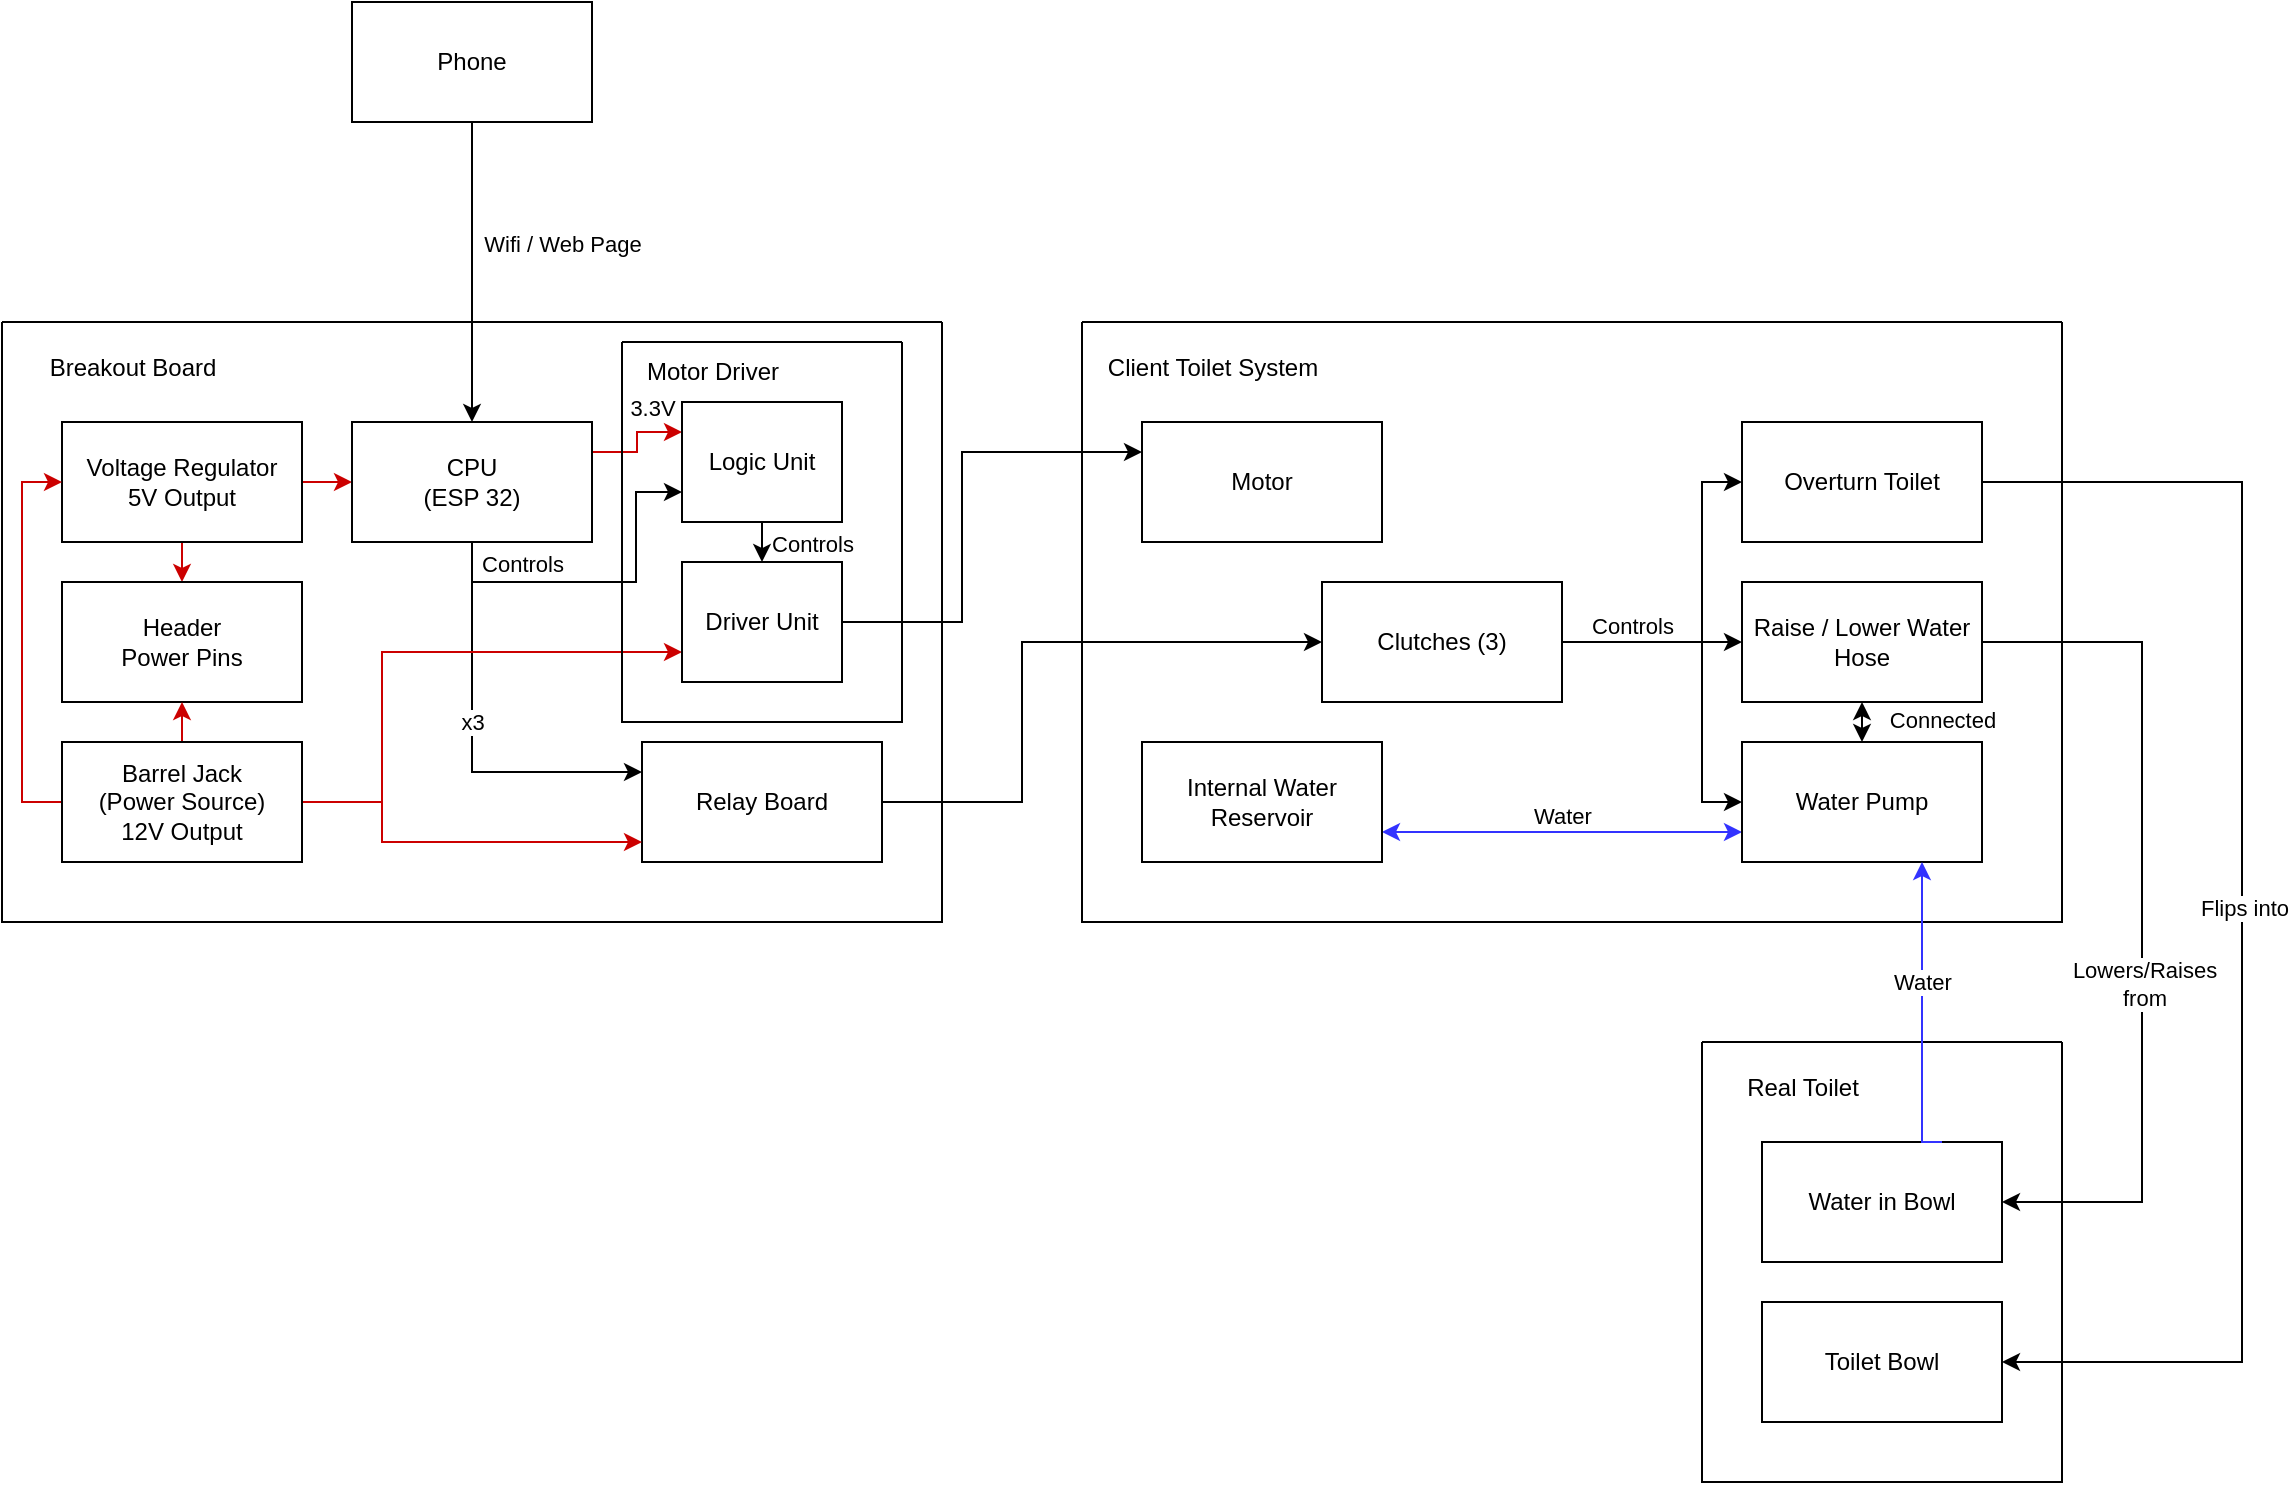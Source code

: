 <mxfile version="26.2.15">
  <diagram name="Page-1" id="GAes7sVVGK0C_AkjqECr">
    <mxGraphModel dx="634" dy="398" grid="1" gridSize="10" guides="1" tooltips="1" connect="1" arrows="1" fold="1" page="1" pageScale="1" pageWidth="850" pageHeight="1100" background="none" math="0" shadow="0">
      <root>
        <mxCell id="0" />
        <mxCell id="1" parent="0" />
        <mxCell id="APbUfEPHD9C4WzkEab46-6" value="" style="swimlane;startSize=0;" parent="1" vertex="1">
          <mxGeometry x="310" y="260" width="470" height="300" as="geometry" />
        </mxCell>
        <mxCell id="APbUfEPHD9C4WzkEab46-4" value="Relay Board" style="rounded=0;whiteSpace=wrap;html=1;" parent="APbUfEPHD9C4WzkEab46-6" vertex="1">
          <mxGeometry x="320" y="210" width="120" height="60" as="geometry" />
        </mxCell>
        <mxCell id="_B59z6X3roA04wszU9P2-5" style="edgeStyle=orthogonalEdgeStyle;rounded=0;orthogonalLoop=1;jettySize=auto;html=1;exitX=1;exitY=0.5;exitDx=0;exitDy=0;entryX=0;entryY=0.5;entryDx=0;entryDy=0;fillColor=#f8cecc;strokeColor=#CC0000;" edge="1" parent="APbUfEPHD9C4WzkEab46-6" source="APbUfEPHD9C4WzkEab46-2" target="APbUfEPHD9C4WzkEab46-1">
          <mxGeometry relative="1" as="geometry" />
        </mxCell>
        <mxCell id="_B59z6X3roA04wszU9P2-6" style="edgeStyle=orthogonalEdgeStyle;rounded=0;orthogonalLoop=1;jettySize=auto;html=1;exitX=0.5;exitY=1;exitDx=0;exitDy=0;entryX=0.5;entryY=0;entryDx=0;entryDy=0;fillColor=#f8cecc;strokeColor=#CC0000;" edge="1" parent="APbUfEPHD9C4WzkEab46-6" source="APbUfEPHD9C4WzkEab46-2" target="APbUfEPHD9C4WzkEab46-3">
          <mxGeometry relative="1" as="geometry" />
        </mxCell>
        <mxCell id="APbUfEPHD9C4WzkEab46-2" value="Voltage Regulator&lt;div&gt;5V Output&lt;/div&gt;" style="rounded=0;whiteSpace=wrap;html=1;" parent="APbUfEPHD9C4WzkEab46-6" vertex="1">
          <mxGeometry x="30" y="50" width="120" height="60" as="geometry" />
        </mxCell>
        <mxCell id="APbUfEPHD9C4WzkEab46-7" value="&lt;div&gt;&lt;span style=&quot;background-color: transparent; color: light-dark(rgb(0, 0, 0), rgb(255, 255, 255));&quot;&gt;Breakout Board&lt;/span&gt;&lt;/div&gt;" style="text;html=1;align=center;verticalAlign=middle;resizable=0;points=[];autosize=1;strokeColor=none;fillColor=none;" parent="APbUfEPHD9C4WzkEab46-6" vertex="1">
          <mxGeometry x="10" y="8" width="110" height="30" as="geometry" />
        </mxCell>
        <mxCell id="_B59z6X3roA04wszU9P2-15" style="edgeStyle=orthogonalEdgeStyle;rounded=0;orthogonalLoop=1;jettySize=auto;html=1;exitX=0.5;exitY=1;exitDx=0;exitDy=0;entryX=0;entryY=0.25;entryDx=0;entryDy=0;" edge="1" parent="APbUfEPHD9C4WzkEab46-6" source="APbUfEPHD9C4WzkEab46-1" target="APbUfEPHD9C4WzkEab46-4">
          <mxGeometry relative="1" as="geometry" />
        </mxCell>
        <mxCell id="_B59z6X3roA04wszU9P2-23" value="x3" style="edgeLabel;html=1;align=center;verticalAlign=middle;resizable=0;points=[];" vertex="1" connectable="0" parent="_B59z6X3roA04wszU9P2-15">
          <mxGeometry x="0.58" y="-1" relative="1" as="geometry">
            <mxPoint x="-43" y="-26" as="offset" />
          </mxGeometry>
        </mxCell>
        <mxCell id="_B59z6X3roA04wszU9P2-63" value="Controls" style="edgeLabel;html=1;align=center;verticalAlign=middle;resizable=0;points=[];" vertex="1" connectable="0" parent="_B59z6X3roA04wszU9P2-15">
          <mxGeometry x="-0.884" y="2" relative="1" as="geometry">
            <mxPoint x="23" y="-1" as="offset" />
          </mxGeometry>
        </mxCell>
        <mxCell id="_B59z6X3roA04wszU9P2-73" style="edgeStyle=orthogonalEdgeStyle;rounded=0;orthogonalLoop=1;jettySize=auto;html=1;exitX=0.5;exitY=1;exitDx=0;exitDy=0;entryX=0;entryY=0.75;entryDx=0;entryDy=0;" edge="1" parent="APbUfEPHD9C4WzkEab46-6" source="APbUfEPHD9C4WzkEab46-1" target="APbUfEPHD9C4WzkEab46-5">
          <mxGeometry relative="1" as="geometry">
            <Array as="points">
              <mxPoint x="235" y="130" />
              <mxPoint x="317" y="130" />
              <mxPoint x="317" y="85" />
            </Array>
          </mxGeometry>
        </mxCell>
        <mxCell id="_B59z6X3roA04wszU9P2-74" style="edgeStyle=orthogonalEdgeStyle;rounded=0;orthogonalLoop=1;jettySize=auto;html=1;exitX=1;exitY=0.25;exitDx=0;exitDy=0;entryX=0;entryY=0.25;entryDx=0;entryDy=0;strokeColor=#CC0000;" edge="1" parent="APbUfEPHD9C4WzkEab46-6" source="APbUfEPHD9C4WzkEab46-1" target="APbUfEPHD9C4WzkEab46-5">
          <mxGeometry relative="1" as="geometry" />
        </mxCell>
        <mxCell id="_B59z6X3roA04wszU9P2-77" value="3.3V" style="edgeLabel;html=1;align=center;verticalAlign=middle;resizable=0;points=[];" vertex="1" connectable="0" parent="_B59z6X3roA04wszU9P2-74">
          <mxGeometry x="-0.112" relative="1" as="geometry">
            <mxPoint x="7" y="-20" as="offset" />
          </mxGeometry>
        </mxCell>
        <mxCell id="APbUfEPHD9C4WzkEab46-1" value="CPU&lt;div&gt;(ESP 32)&lt;/div&gt;" style="rounded=0;whiteSpace=wrap;html=1;" parent="APbUfEPHD9C4WzkEab46-6" vertex="1">
          <mxGeometry x="175" y="50" width="120" height="60" as="geometry" />
        </mxCell>
        <mxCell id="APbUfEPHD9C4WzkEab46-3" value="Header&lt;div&gt;Power Pins&lt;/div&gt;" style="rounded=0;whiteSpace=wrap;html=1;" parent="APbUfEPHD9C4WzkEab46-6" vertex="1">
          <mxGeometry x="30" y="130" width="120" height="60" as="geometry" />
        </mxCell>
        <mxCell id="_B59z6X3roA04wszU9P2-7" style="edgeStyle=orthogonalEdgeStyle;rounded=0;orthogonalLoop=1;jettySize=auto;html=1;exitX=0;exitY=0.5;exitDx=0;exitDy=0;entryX=0;entryY=0.5;entryDx=0;entryDy=0;fillColor=#f8cecc;strokeColor=#CC0000;" edge="1" parent="APbUfEPHD9C4WzkEab46-6" source="_B59z6X3roA04wszU9P2-1" target="APbUfEPHD9C4WzkEab46-2">
          <mxGeometry relative="1" as="geometry" />
        </mxCell>
        <mxCell id="_B59z6X3roA04wszU9P2-9" style="edgeStyle=orthogonalEdgeStyle;rounded=0;orthogonalLoop=1;jettySize=auto;html=1;exitX=1;exitY=0.5;exitDx=0;exitDy=0;entryX=0;entryY=0.5;entryDx=0;entryDy=0;fillColor=#f8cecc;strokeColor=#CC0000;" edge="1" parent="APbUfEPHD9C4WzkEab46-6">
          <mxGeometry relative="1" as="geometry">
            <mxPoint x="150" y="260" as="sourcePoint" />
            <mxPoint x="320" y="260" as="targetPoint" />
            <Array as="points">
              <mxPoint x="150" y="240" />
              <mxPoint x="190" y="240" />
              <mxPoint x="190" y="260" />
            </Array>
          </mxGeometry>
        </mxCell>
        <mxCell id="_B59z6X3roA04wszU9P2-10" style="edgeStyle=orthogonalEdgeStyle;rounded=0;orthogonalLoop=1;jettySize=auto;html=1;exitX=0.5;exitY=0;exitDx=0;exitDy=0;entryX=0.5;entryY=1;entryDx=0;entryDy=0;fillColor=#f8cecc;strokeColor=#CC0000;" edge="1" parent="APbUfEPHD9C4WzkEab46-6" source="_B59z6X3roA04wszU9P2-1" target="APbUfEPHD9C4WzkEab46-3">
          <mxGeometry relative="1" as="geometry" />
        </mxCell>
        <mxCell id="_B59z6X3roA04wszU9P2-71" style="edgeStyle=orthogonalEdgeStyle;rounded=0;orthogonalLoop=1;jettySize=auto;html=1;exitX=1;exitY=0.5;exitDx=0;exitDy=0;entryX=0;entryY=0.75;entryDx=0;entryDy=0;strokeColor=#CC0000;" edge="1" parent="APbUfEPHD9C4WzkEab46-6" source="_B59z6X3roA04wszU9P2-1" target="_B59z6X3roA04wszU9P2-70">
          <mxGeometry relative="1" as="geometry">
            <Array as="points">
              <mxPoint x="190" y="240" />
              <mxPoint x="190" y="165" />
            </Array>
          </mxGeometry>
        </mxCell>
        <mxCell id="_B59z6X3roA04wszU9P2-1" value="Barrel Jack&lt;div&gt;(Power Source)&lt;/div&gt;&lt;div&gt;12V O&lt;span style=&quot;background-color: transparent; color: light-dark(rgb(0, 0, 0), rgb(255, 255, 255));&quot;&gt;utput&lt;/span&gt;&lt;/div&gt;" style="rounded=0;whiteSpace=wrap;html=1;" vertex="1" parent="APbUfEPHD9C4WzkEab46-6">
          <mxGeometry x="30" y="210" width="120" height="60" as="geometry" />
        </mxCell>
        <mxCell id="_B59z6X3roA04wszU9P2-65" value="" style="swimlane;startSize=0;" vertex="1" parent="APbUfEPHD9C4WzkEab46-6">
          <mxGeometry x="310" y="10" width="140" height="190" as="geometry">
            <mxRectangle x="310" y="38" width="50" height="40" as="alternateBounds" />
          </mxGeometry>
        </mxCell>
        <mxCell id="_B59z6X3roA04wszU9P2-78" style="edgeStyle=orthogonalEdgeStyle;rounded=0;orthogonalLoop=1;jettySize=auto;html=1;exitX=0.5;exitY=1;exitDx=0;exitDy=0;entryX=0.5;entryY=0;entryDx=0;entryDy=0;" edge="1" parent="_B59z6X3roA04wszU9P2-65" source="APbUfEPHD9C4WzkEab46-5" target="_B59z6X3roA04wszU9P2-70">
          <mxGeometry relative="1" as="geometry" />
        </mxCell>
        <mxCell id="_B59z6X3roA04wszU9P2-79" value="Controls" style="edgeLabel;html=1;align=center;verticalAlign=middle;resizable=0;points=[];" vertex="1" connectable="0" parent="_B59z6X3roA04wszU9P2-78">
          <mxGeometry x="-0.066" y="4" relative="1" as="geometry">
            <mxPoint x="21" y="1" as="offset" />
          </mxGeometry>
        </mxCell>
        <mxCell id="APbUfEPHD9C4WzkEab46-5" value="Logic Unit" style="rounded=0;whiteSpace=wrap;html=1;" parent="_B59z6X3roA04wszU9P2-65" vertex="1">
          <mxGeometry x="30" y="30" width="80" height="60" as="geometry" />
        </mxCell>
        <mxCell id="_B59z6X3roA04wszU9P2-69" value="Motor Driver" style="text;html=1;align=center;verticalAlign=middle;resizable=0;points=[];autosize=1;strokeColor=none;fillColor=none;" vertex="1" parent="_B59z6X3roA04wszU9P2-65">
          <mxGeometry width="90" height="30" as="geometry" />
        </mxCell>
        <mxCell id="_B59z6X3roA04wszU9P2-70" value="Driver Unit" style="rounded=0;whiteSpace=wrap;html=1;" vertex="1" parent="_B59z6X3roA04wszU9P2-65">
          <mxGeometry x="30" y="110" width="80" height="60" as="geometry" />
        </mxCell>
        <mxCell id="APbUfEPHD9C4WzkEab46-22" value="" style="swimlane;startSize=0;" parent="1" vertex="1">
          <mxGeometry x="850" y="260" width="490" height="300" as="geometry" />
        </mxCell>
        <mxCell id="APbUfEPHD9C4WzkEab46-26" value="Client Toilet System" style="text;html=1;align=center;verticalAlign=middle;resizable=0;points=[];autosize=1;strokeColor=none;fillColor=none;" parent="APbUfEPHD9C4WzkEab46-22" vertex="1">
          <mxGeometry y="8" width="130" height="30" as="geometry" />
        </mxCell>
        <mxCell id="APbUfEPHD9C4WzkEab46-27" value="Motor" style="rounded=0;whiteSpace=wrap;html=1;" parent="APbUfEPHD9C4WzkEab46-22" vertex="1">
          <mxGeometry x="30" y="50" width="120" height="60" as="geometry" />
        </mxCell>
        <mxCell id="_B59z6X3roA04wszU9P2-36" value="Overturn Toilet" style="rounded=0;whiteSpace=wrap;html=1;" vertex="1" parent="APbUfEPHD9C4WzkEab46-22">
          <mxGeometry x="330" y="50" width="120" height="60" as="geometry" />
        </mxCell>
        <mxCell id="_B59z6X3roA04wszU9P2-60" style="edgeStyle=orthogonalEdgeStyle;rounded=0;orthogonalLoop=1;jettySize=auto;html=1;exitX=0.5;exitY=1;exitDx=0;exitDy=0;entryX=0.5;entryY=0;entryDx=0;entryDy=0;startArrow=classic;startFill=1;" edge="1" parent="APbUfEPHD9C4WzkEab46-22" source="_B59z6X3roA04wszU9P2-37" target="APbUfEPHD9C4WzkEab46-28">
          <mxGeometry relative="1" as="geometry" />
        </mxCell>
        <mxCell id="_B59z6X3roA04wszU9P2-61" value="Connected" style="edgeLabel;html=1;align=center;verticalAlign=middle;resizable=0;points=[];" vertex="1" connectable="0" parent="_B59z6X3roA04wszU9P2-60">
          <mxGeometry x="-0.11" y="1" relative="1" as="geometry">
            <mxPoint x="39" as="offset" />
          </mxGeometry>
        </mxCell>
        <mxCell id="_B59z6X3roA04wszU9P2-37" value="Raise / Lower Water Hose" style="rounded=0;whiteSpace=wrap;html=1;" vertex="1" parent="APbUfEPHD9C4WzkEab46-22">
          <mxGeometry x="330" y="130" width="120" height="60" as="geometry" />
        </mxCell>
        <mxCell id="_B59z6X3roA04wszU9P2-51" style="edgeStyle=orthogonalEdgeStyle;rounded=0;orthogonalLoop=1;jettySize=auto;html=1;exitX=0;exitY=0.75;exitDx=0;exitDy=0;entryX=1;entryY=0.75;entryDx=0;entryDy=0;fillColor=#dae8fc;strokeColor=#3333FF;startArrow=classic;startFill=1;" edge="1" parent="APbUfEPHD9C4WzkEab46-22" source="APbUfEPHD9C4WzkEab46-28" target="_B59z6X3roA04wszU9P2-42">
          <mxGeometry relative="1" as="geometry" />
        </mxCell>
        <mxCell id="_B59z6X3roA04wszU9P2-53" value="Water" style="edgeLabel;html=1;align=center;verticalAlign=middle;resizable=0;points=[];" vertex="1" connectable="0" parent="_B59z6X3roA04wszU9P2-51">
          <mxGeometry x="0.034" y="4" relative="1" as="geometry">
            <mxPoint x="3" y="-12" as="offset" />
          </mxGeometry>
        </mxCell>
        <mxCell id="APbUfEPHD9C4WzkEab46-28" value="Water Pump" style="rounded=0;whiteSpace=wrap;html=1;" parent="APbUfEPHD9C4WzkEab46-22" vertex="1">
          <mxGeometry x="330" y="210" width="120" height="60" as="geometry" />
        </mxCell>
        <mxCell id="_B59z6X3roA04wszU9P2-44" style="edgeStyle=orthogonalEdgeStyle;rounded=0;orthogonalLoop=1;jettySize=auto;html=1;exitX=1;exitY=0.5;exitDx=0;exitDy=0;entryX=0;entryY=0.5;entryDx=0;entryDy=0;" edge="1" parent="APbUfEPHD9C4WzkEab46-22" source="APbUfEPHD9C4WzkEab46-24" target="_B59z6X3roA04wszU9P2-36">
          <mxGeometry relative="1" as="geometry">
            <Array as="points">
              <mxPoint x="310" y="160" />
              <mxPoint x="310" y="80" />
            </Array>
          </mxGeometry>
        </mxCell>
        <mxCell id="_B59z6X3roA04wszU9P2-45" style="edgeStyle=orthogonalEdgeStyle;rounded=0;orthogonalLoop=1;jettySize=auto;html=1;exitX=1;exitY=0.5;exitDx=0;exitDy=0;entryX=0;entryY=0.5;entryDx=0;entryDy=0;" edge="1" parent="APbUfEPHD9C4WzkEab46-22" source="APbUfEPHD9C4WzkEab46-24" target="_B59z6X3roA04wszU9P2-37">
          <mxGeometry relative="1" as="geometry" />
        </mxCell>
        <mxCell id="_B59z6X3roA04wszU9P2-46" style="edgeStyle=orthogonalEdgeStyle;rounded=0;orthogonalLoop=1;jettySize=auto;html=1;exitX=1;exitY=0.5;exitDx=0;exitDy=0;entryX=0;entryY=0.5;entryDx=0;entryDy=0;" edge="1" parent="APbUfEPHD9C4WzkEab46-22" source="APbUfEPHD9C4WzkEab46-24" target="APbUfEPHD9C4WzkEab46-28">
          <mxGeometry relative="1" as="geometry">
            <Array as="points">
              <mxPoint x="310" y="160" />
              <mxPoint x="310" y="240" />
            </Array>
          </mxGeometry>
        </mxCell>
        <mxCell id="_B59z6X3roA04wszU9P2-62" value="Controls" style="edgeLabel;html=1;align=center;verticalAlign=middle;resizable=0;points=[];" vertex="1" connectable="0" parent="_B59z6X3roA04wszU9P2-46">
          <mxGeometry x="-0.664" y="1" relative="1" as="geometry">
            <mxPoint x="6" y="-7" as="offset" />
          </mxGeometry>
        </mxCell>
        <mxCell id="APbUfEPHD9C4WzkEab46-24" value="Clutches (3)" style="rounded=0;whiteSpace=wrap;html=1;" parent="APbUfEPHD9C4WzkEab46-22" vertex="1">
          <mxGeometry x="120" y="130" width="120" height="60" as="geometry" />
        </mxCell>
        <mxCell id="_B59z6X3roA04wszU9P2-42" value="Internal Water Reservoir" style="rounded=0;whiteSpace=wrap;html=1;" vertex="1" parent="APbUfEPHD9C4WzkEab46-22">
          <mxGeometry x="30" y="210" width="120" height="60" as="geometry" />
        </mxCell>
        <mxCell id="_B59z6X3roA04wszU9P2-13" style="edgeStyle=orthogonalEdgeStyle;rounded=0;orthogonalLoop=1;jettySize=auto;html=1;exitX=1;exitY=0.5;exitDx=0;exitDy=0;entryX=0;entryY=0.25;entryDx=0;entryDy=0;" edge="1" parent="1" source="_B59z6X3roA04wszU9P2-70" target="APbUfEPHD9C4WzkEab46-27">
          <mxGeometry relative="1" as="geometry">
            <Array as="points">
              <mxPoint x="790" y="410" />
              <mxPoint x="790" y="325" />
            </Array>
          </mxGeometry>
        </mxCell>
        <mxCell id="_B59z6X3roA04wszU9P2-29" value="" style="swimlane;startSize=0;" vertex="1" parent="1">
          <mxGeometry x="1160" y="620" width="180" height="220" as="geometry" />
        </mxCell>
        <mxCell id="_B59z6X3roA04wszU9P2-31" value="Real Toilet" style="text;html=1;align=center;verticalAlign=middle;resizable=0;points=[];autosize=1;strokeColor=none;fillColor=none;" vertex="1" parent="_B59z6X3roA04wszU9P2-29">
          <mxGeometry x="10" y="8" width="80" height="30" as="geometry" />
        </mxCell>
        <mxCell id="_B59z6X3roA04wszU9P2-32" value="Water in Bowl" style="rounded=0;whiteSpace=wrap;html=1;" vertex="1" parent="_B59z6X3roA04wszU9P2-29">
          <mxGeometry x="30" y="50" width="120" height="60" as="geometry" />
        </mxCell>
        <mxCell id="_B59z6X3roA04wszU9P2-55" value="Toilet Bowl" style="rounded=0;whiteSpace=wrap;html=1;" vertex="1" parent="_B59z6X3roA04wszU9P2-29">
          <mxGeometry x="30" y="130" width="120" height="60" as="geometry" />
        </mxCell>
        <mxCell id="_B59z6X3roA04wszU9P2-43" style="edgeStyle=orthogonalEdgeStyle;rounded=0;orthogonalLoop=1;jettySize=auto;html=1;exitX=1;exitY=0.5;exitDx=0;exitDy=0;entryX=0;entryY=0.5;entryDx=0;entryDy=0;" edge="1" parent="1" source="APbUfEPHD9C4WzkEab46-4" target="APbUfEPHD9C4WzkEab46-24">
          <mxGeometry relative="1" as="geometry">
            <Array as="points">
              <mxPoint x="820" y="500" />
              <mxPoint x="820" y="420" />
            </Array>
          </mxGeometry>
        </mxCell>
        <mxCell id="_B59z6X3roA04wszU9P2-50" style="edgeStyle=orthogonalEdgeStyle;rounded=0;orthogonalLoop=1;jettySize=auto;html=1;exitX=0.75;exitY=0;exitDx=0;exitDy=0;entryX=0.75;entryY=1;entryDx=0;entryDy=0;fillColor=#dae8fc;strokeColor=#3333FF;" edge="1" parent="1" source="_B59z6X3roA04wszU9P2-32" target="APbUfEPHD9C4WzkEab46-28">
          <mxGeometry relative="1" as="geometry">
            <Array as="points">
              <mxPoint x="1270" y="670" />
            </Array>
          </mxGeometry>
        </mxCell>
        <mxCell id="_B59z6X3roA04wszU9P2-52" value="Water" style="edgeLabel;html=1;align=center;verticalAlign=middle;resizable=0;points=[];" vertex="1" connectable="0" parent="_B59z6X3roA04wszU9P2-50">
          <mxGeometry x="0.27" relative="1" as="geometry">
            <mxPoint y="5" as="offset" />
          </mxGeometry>
        </mxCell>
        <mxCell id="_B59z6X3roA04wszU9P2-56" style="edgeStyle=orthogonalEdgeStyle;rounded=0;orthogonalLoop=1;jettySize=auto;html=1;exitX=1;exitY=0.5;exitDx=0;exitDy=0;entryX=1;entryY=0.5;entryDx=0;entryDy=0;" edge="1" parent="1" source="_B59z6X3roA04wszU9P2-36" target="_B59z6X3roA04wszU9P2-55">
          <mxGeometry relative="1" as="geometry">
            <mxPoint x="1400" y="490.0" as="targetPoint" />
            <Array as="points">
              <mxPoint x="1430" y="340" />
              <mxPoint x="1430" y="780" />
            </Array>
          </mxGeometry>
        </mxCell>
        <mxCell id="_B59z6X3roA04wszU9P2-57" value="Flips into" style="edgeLabel;html=1;align=center;verticalAlign=middle;resizable=0;points=[];" vertex="1" connectable="0" parent="_B59z6X3roA04wszU9P2-56">
          <mxGeometry x="-0.006" y="1" relative="1" as="geometry">
            <mxPoint as="offset" />
          </mxGeometry>
        </mxCell>
        <mxCell id="_B59z6X3roA04wszU9P2-58" style="edgeStyle=orthogonalEdgeStyle;rounded=0;orthogonalLoop=1;jettySize=auto;html=1;exitX=1;exitY=0.5;exitDx=0;exitDy=0;entryX=1;entryY=0.5;entryDx=0;entryDy=0;" edge="1" parent="1" source="_B59z6X3roA04wszU9P2-37" target="_B59z6X3roA04wszU9P2-32">
          <mxGeometry relative="1" as="geometry">
            <mxPoint x="1440" y="410.0" as="sourcePoint" />
            <mxPoint x="1380" y="700" as="targetPoint" />
            <Array as="points">
              <mxPoint x="1380" y="420" />
              <mxPoint x="1380" y="700" />
            </Array>
          </mxGeometry>
        </mxCell>
        <mxCell id="_B59z6X3roA04wszU9P2-59" value="Lowers/Raises&lt;div&gt;from&lt;/div&gt;" style="edgeLabel;html=1;align=center;verticalAlign=middle;resizable=0;points=[];" vertex="1" connectable="0" parent="_B59z6X3roA04wszU9P2-58">
          <mxGeometry x="0.082" y="1" relative="1" as="geometry">
            <mxPoint y="18" as="offset" />
          </mxGeometry>
        </mxCell>
        <mxCell id="_B59z6X3roA04wszU9P2-85" style="edgeStyle=orthogonalEdgeStyle;rounded=0;orthogonalLoop=1;jettySize=auto;html=1;exitX=0.5;exitY=1;exitDx=0;exitDy=0;entryX=0.5;entryY=0;entryDx=0;entryDy=0;" edge="1" parent="1" source="_B59z6X3roA04wszU9P2-84" target="APbUfEPHD9C4WzkEab46-1">
          <mxGeometry relative="1" as="geometry" />
        </mxCell>
        <mxCell id="_B59z6X3roA04wszU9P2-86" value="Wifi / Web Page" style="edgeLabel;html=1;align=center;verticalAlign=middle;resizable=0;points=[];" vertex="1" connectable="0" parent="_B59z6X3roA04wszU9P2-85">
          <mxGeometry x="-0.188" y="-3" relative="1" as="geometry">
            <mxPoint x="48" as="offset" />
          </mxGeometry>
        </mxCell>
        <mxCell id="_B59z6X3roA04wszU9P2-84" value="Phone" style="rounded=0;whiteSpace=wrap;html=1;" vertex="1" parent="1">
          <mxGeometry x="485" y="100" width="120" height="60" as="geometry" />
        </mxCell>
      </root>
    </mxGraphModel>
  </diagram>
</mxfile>
